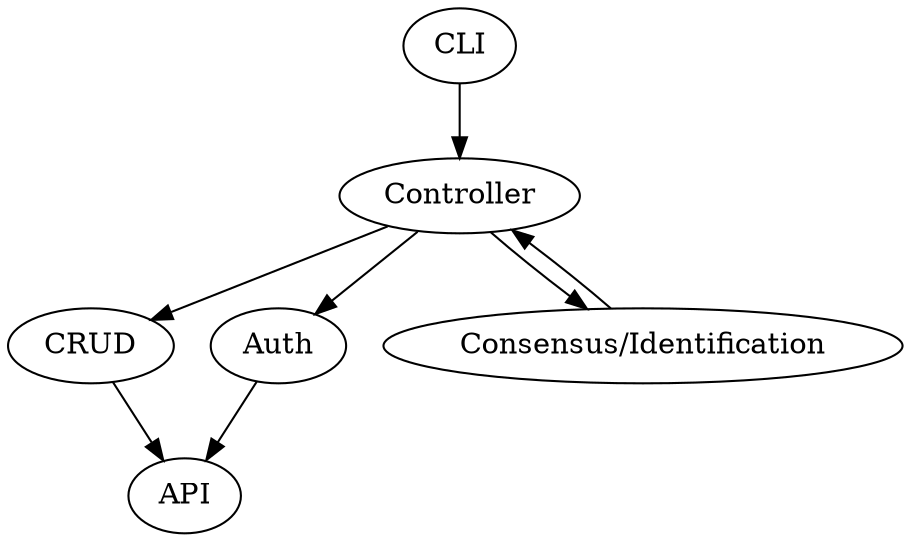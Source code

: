 digraph G {
  CLI -> Controller;
  Controller -> CRUD -> API;
  Controller -> Auth -> API;
  Controller -> "Consensus/Identification";
  "Consensus/Identification" -> Controller;
}